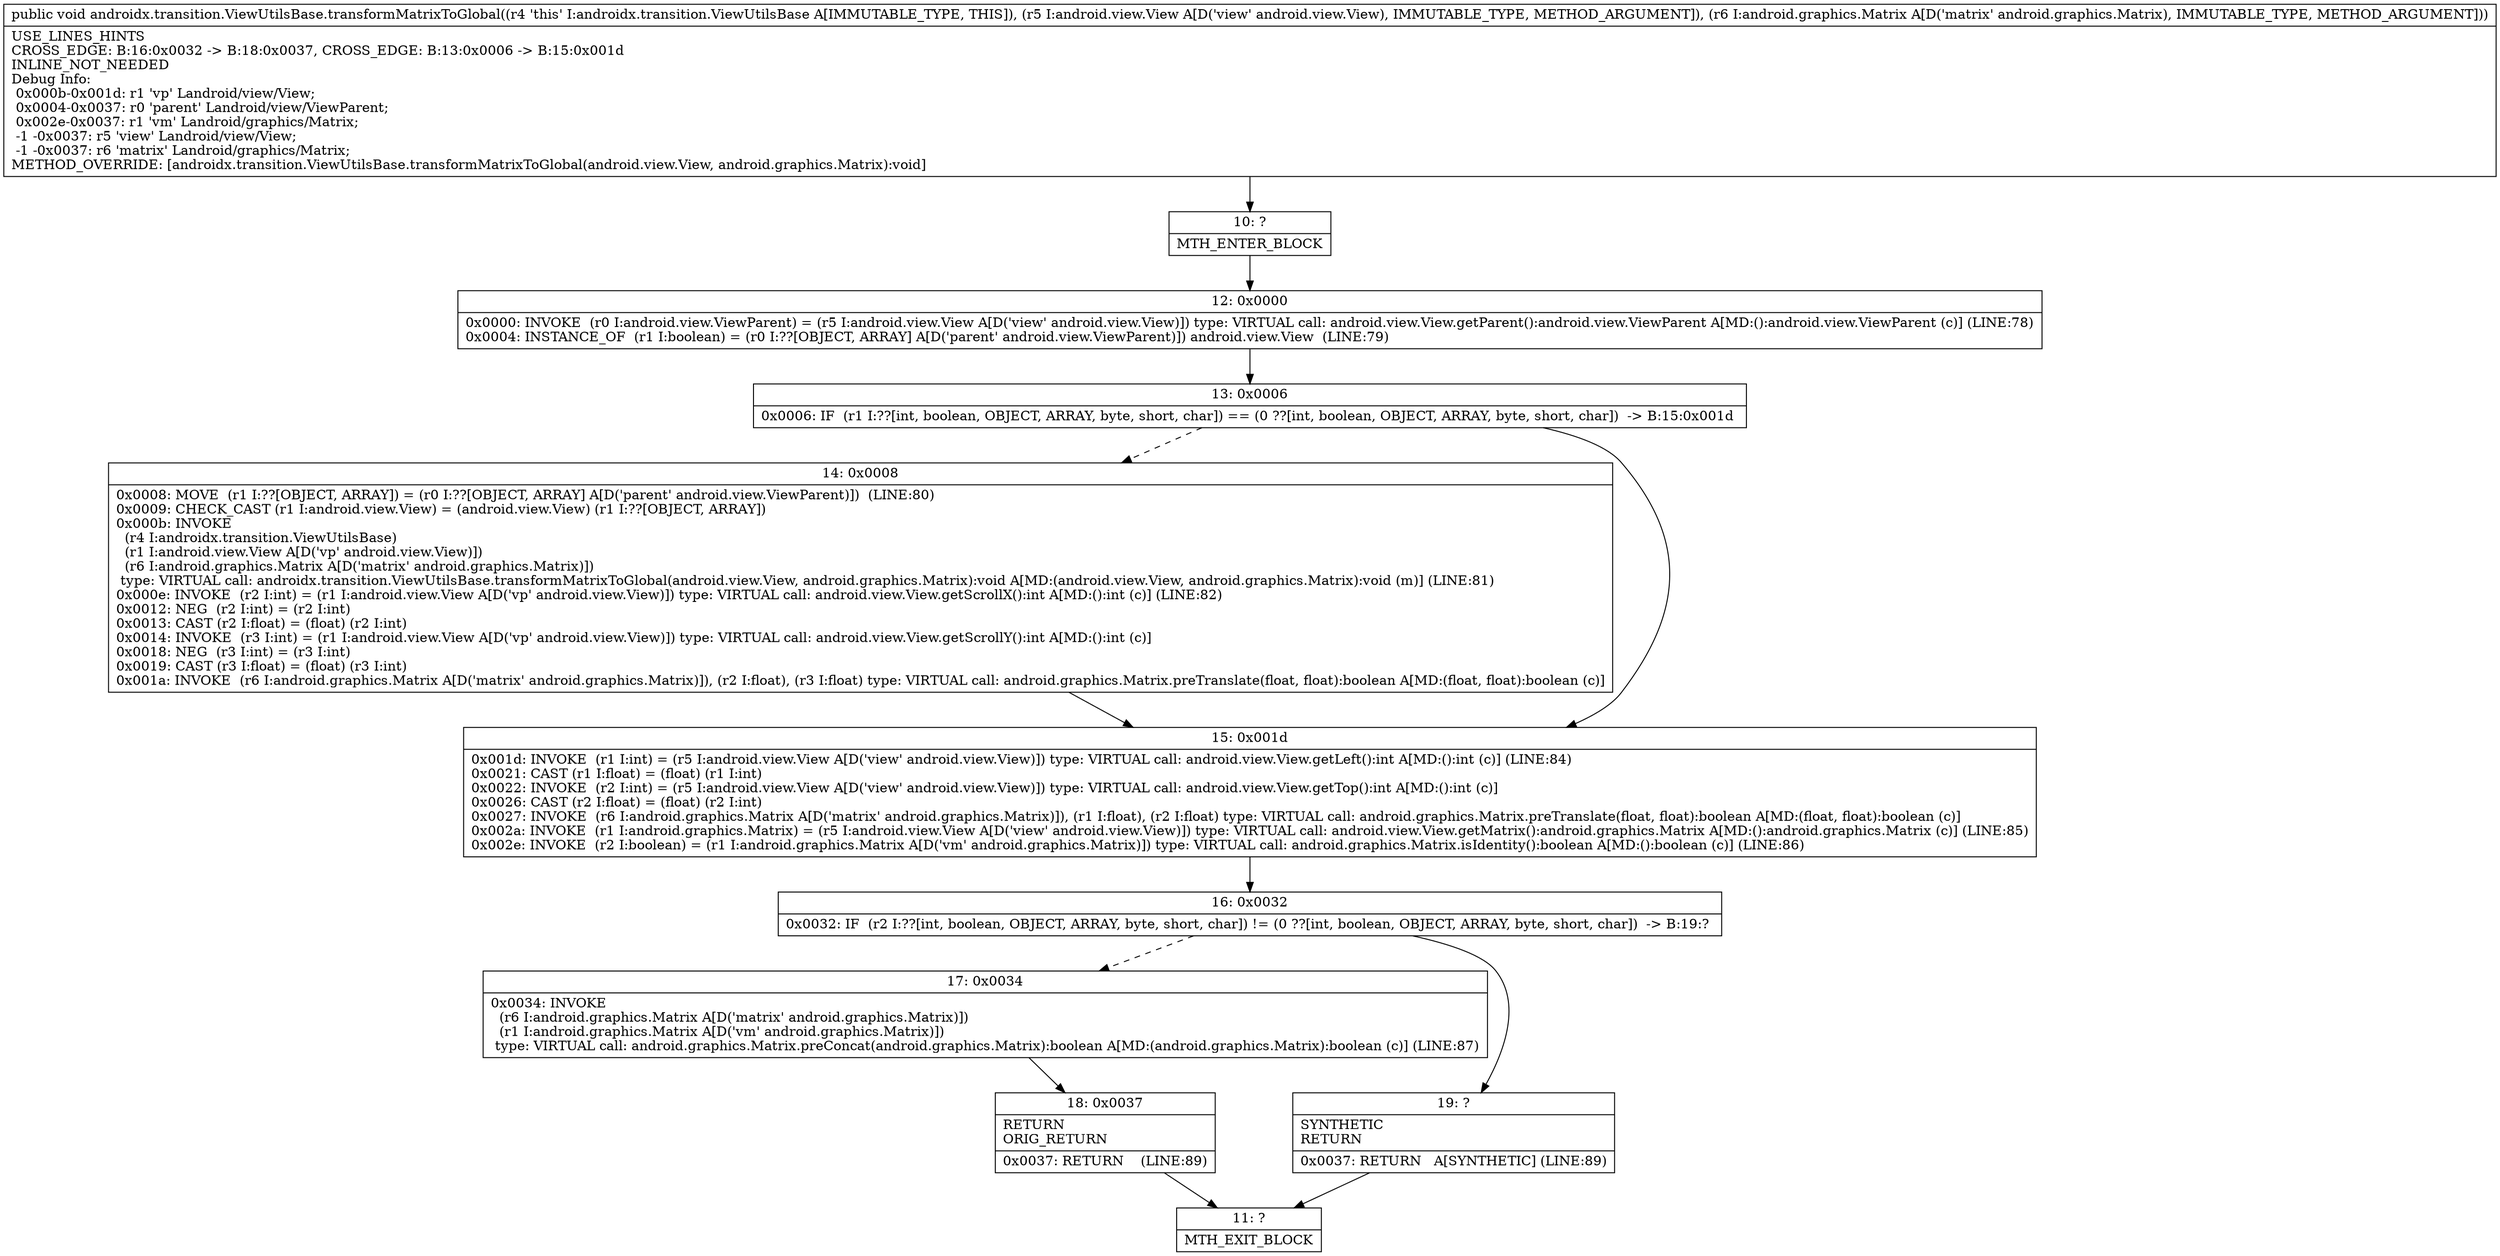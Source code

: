 digraph "CFG forandroidx.transition.ViewUtilsBase.transformMatrixToGlobal(Landroid\/view\/View;Landroid\/graphics\/Matrix;)V" {
Node_10 [shape=record,label="{10\:\ ?|MTH_ENTER_BLOCK\l}"];
Node_12 [shape=record,label="{12\:\ 0x0000|0x0000: INVOKE  (r0 I:android.view.ViewParent) = (r5 I:android.view.View A[D('view' android.view.View)]) type: VIRTUAL call: android.view.View.getParent():android.view.ViewParent A[MD:():android.view.ViewParent (c)] (LINE:78)\l0x0004: INSTANCE_OF  (r1 I:boolean) = (r0 I:??[OBJECT, ARRAY] A[D('parent' android.view.ViewParent)]) android.view.View  (LINE:79)\l}"];
Node_13 [shape=record,label="{13\:\ 0x0006|0x0006: IF  (r1 I:??[int, boolean, OBJECT, ARRAY, byte, short, char]) == (0 ??[int, boolean, OBJECT, ARRAY, byte, short, char])  \-\> B:15:0x001d \l}"];
Node_14 [shape=record,label="{14\:\ 0x0008|0x0008: MOVE  (r1 I:??[OBJECT, ARRAY]) = (r0 I:??[OBJECT, ARRAY] A[D('parent' android.view.ViewParent)])  (LINE:80)\l0x0009: CHECK_CAST (r1 I:android.view.View) = (android.view.View) (r1 I:??[OBJECT, ARRAY]) \l0x000b: INVOKE  \l  (r4 I:androidx.transition.ViewUtilsBase)\l  (r1 I:android.view.View A[D('vp' android.view.View)])\l  (r6 I:android.graphics.Matrix A[D('matrix' android.graphics.Matrix)])\l type: VIRTUAL call: androidx.transition.ViewUtilsBase.transformMatrixToGlobal(android.view.View, android.graphics.Matrix):void A[MD:(android.view.View, android.graphics.Matrix):void (m)] (LINE:81)\l0x000e: INVOKE  (r2 I:int) = (r1 I:android.view.View A[D('vp' android.view.View)]) type: VIRTUAL call: android.view.View.getScrollX():int A[MD:():int (c)] (LINE:82)\l0x0012: NEG  (r2 I:int) = (r2 I:int) \l0x0013: CAST (r2 I:float) = (float) (r2 I:int) \l0x0014: INVOKE  (r3 I:int) = (r1 I:android.view.View A[D('vp' android.view.View)]) type: VIRTUAL call: android.view.View.getScrollY():int A[MD:():int (c)]\l0x0018: NEG  (r3 I:int) = (r3 I:int) \l0x0019: CAST (r3 I:float) = (float) (r3 I:int) \l0x001a: INVOKE  (r6 I:android.graphics.Matrix A[D('matrix' android.graphics.Matrix)]), (r2 I:float), (r3 I:float) type: VIRTUAL call: android.graphics.Matrix.preTranslate(float, float):boolean A[MD:(float, float):boolean (c)]\l}"];
Node_15 [shape=record,label="{15\:\ 0x001d|0x001d: INVOKE  (r1 I:int) = (r5 I:android.view.View A[D('view' android.view.View)]) type: VIRTUAL call: android.view.View.getLeft():int A[MD:():int (c)] (LINE:84)\l0x0021: CAST (r1 I:float) = (float) (r1 I:int) \l0x0022: INVOKE  (r2 I:int) = (r5 I:android.view.View A[D('view' android.view.View)]) type: VIRTUAL call: android.view.View.getTop():int A[MD:():int (c)]\l0x0026: CAST (r2 I:float) = (float) (r2 I:int) \l0x0027: INVOKE  (r6 I:android.graphics.Matrix A[D('matrix' android.graphics.Matrix)]), (r1 I:float), (r2 I:float) type: VIRTUAL call: android.graphics.Matrix.preTranslate(float, float):boolean A[MD:(float, float):boolean (c)]\l0x002a: INVOKE  (r1 I:android.graphics.Matrix) = (r5 I:android.view.View A[D('view' android.view.View)]) type: VIRTUAL call: android.view.View.getMatrix():android.graphics.Matrix A[MD:():android.graphics.Matrix (c)] (LINE:85)\l0x002e: INVOKE  (r2 I:boolean) = (r1 I:android.graphics.Matrix A[D('vm' android.graphics.Matrix)]) type: VIRTUAL call: android.graphics.Matrix.isIdentity():boolean A[MD:():boolean (c)] (LINE:86)\l}"];
Node_16 [shape=record,label="{16\:\ 0x0032|0x0032: IF  (r2 I:??[int, boolean, OBJECT, ARRAY, byte, short, char]) != (0 ??[int, boolean, OBJECT, ARRAY, byte, short, char])  \-\> B:19:? \l}"];
Node_17 [shape=record,label="{17\:\ 0x0034|0x0034: INVOKE  \l  (r6 I:android.graphics.Matrix A[D('matrix' android.graphics.Matrix)])\l  (r1 I:android.graphics.Matrix A[D('vm' android.graphics.Matrix)])\l type: VIRTUAL call: android.graphics.Matrix.preConcat(android.graphics.Matrix):boolean A[MD:(android.graphics.Matrix):boolean (c)] (LINE:87)\l}"];
Node_18 [shape=record,label="{18\:\ 0x0037|RETURN\lORIG_RETURN\l|0x0037: RETURN    (LINE:89)\l}"];
Node_11 [shape=record,label="{11\:\ ?|MTH_EXIT_BLOCK\l}"];
Node_19 [shape=record,label="{19\:\ ?|SYNTHETIC\lRETURN\l|0x0037: RETURN   A[SYNTHETIC] (LINE:89)\l}"];
MethodNode[shape=record,label="{public void androidx.transition.ViewUtilsBase.transformMatrixToGlobal((r4 'this' I:androidx.transition.ViewUtilsBase A[IMMUTABLE_TYPE, THIS]), (r5 I:android.view.View A[D('view' android.view.View), IMMUTABLE_TYPE, METHOD_ARGUMENT]), (r6 I:android.graphics.Matrix A[D('matrix' android.graphics.Matrix), IMMUTABLE_TYPE, METHOD_ARGUMENT]))  | USE_LINES_HINTS\lCROSS_EDGE: B:16:0x0032 \-\> B:18:0x0037, CROSS_EDGE: B:13:0x0006 \-\> B:15:0x001d\lINLINE_NOT_NEEDED\lDebug Info:\l  0x000b\-0x001d: r1 'vp' Landroid\/view\/View;\l  0x0004\-0x0037: r0 'parent' Landroid\/view\/ViewParent;\l  0x002e\-0x0037: r1 'vm' Landroid\/graphics\/Matrix;\l  \-1 \-0x0037: r5 'view' Landroid\/view\/View;\l  \-1 \-0x0037: r6 'matrix' Landroid\/graphics\/Matrix;\lMETHOD_OVERRIDE: [androidx.transition.ViewUtilsBase.transformMatrixToGlobal(android.view.View, android.graphics.Matrix):void]\l}"];
MethodNode -> Node_10;Node_10 -> Node_12;
Node_12 -> Node_13;
Node_13 -> Node_14[style=dashed];
Node_13 -> Node_15;
Node_14 -> Node_15;
Node_15 -> Node_16;
Node_16 -> Node_17[style=dashed];
Node_16 -> Node_19;
Node_17 -> Node_18;
Node_18 -> Node_11;
Node_19 -> Node_11;
}

